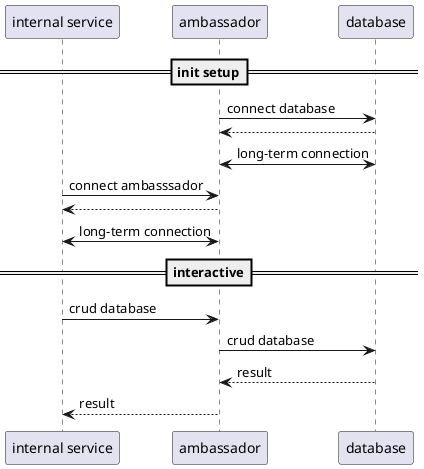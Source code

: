 @startuml

participant "internal service" as internal
participant "ambassador" as ambassador
participant "database" as db

==init setup==
ambassador -> db: connect database
ambassador <-- db
ambassador <-> db: long-term connection

internal -> ambassador: connect ambasssador
internal <-- ambassador
internal <-> ambassador: long-term connection

==interactive==

internal -> ambassador: crud database
ambassador -> db: crud database
ambassador <-- db: result
internal <-- ambassador: result

@enduml